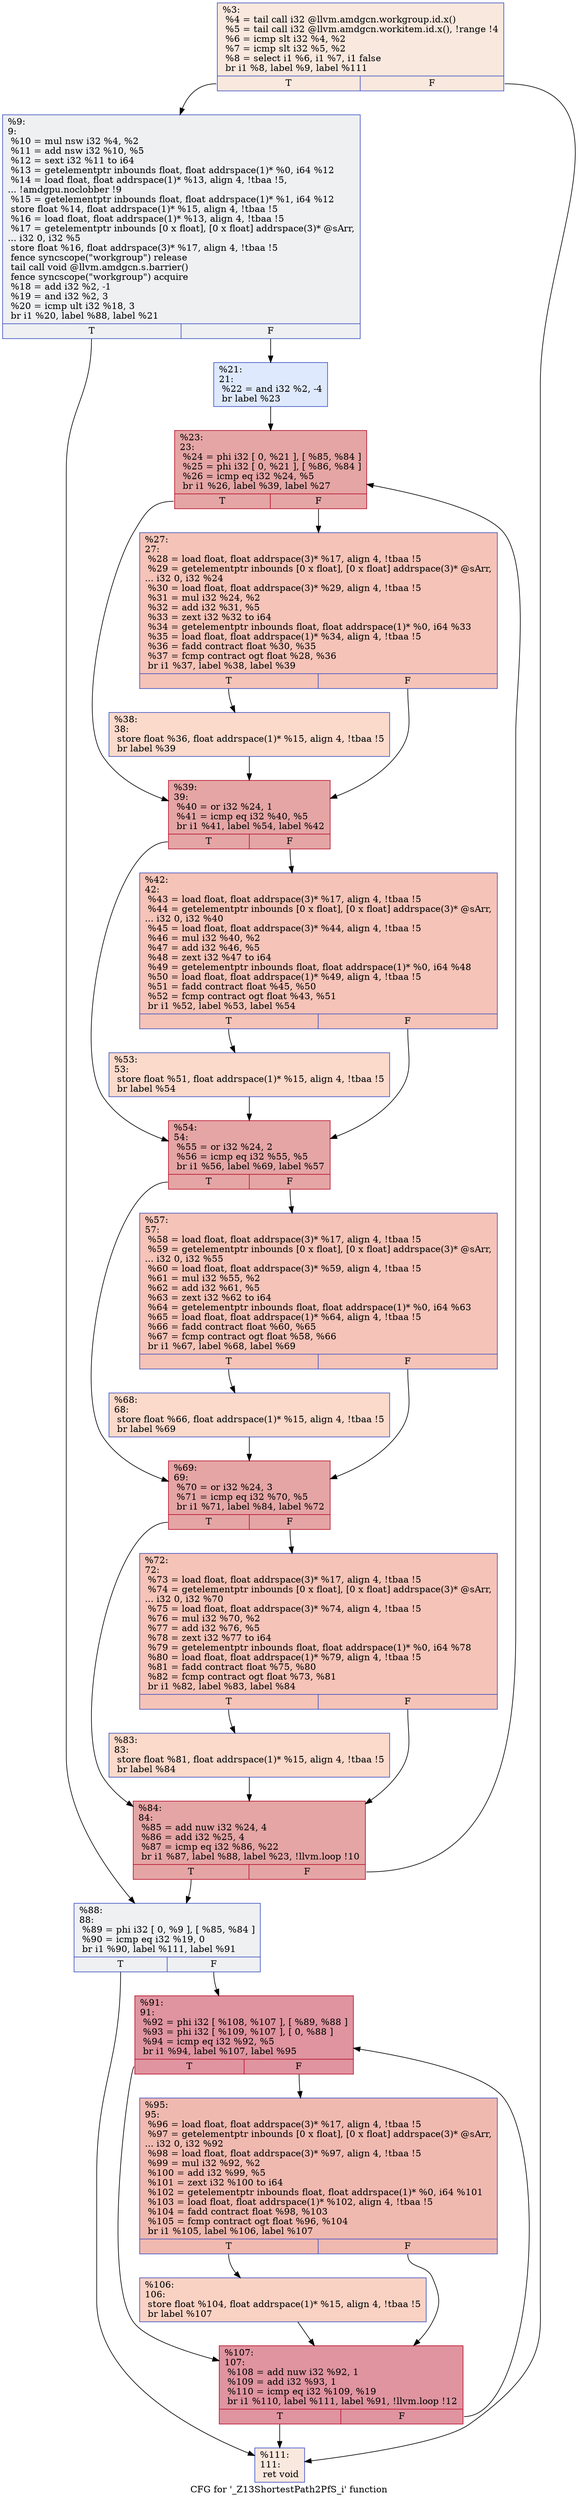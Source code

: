 digraph "CFG for '_Z13ShortestPath2PfS_i' function" {
	label="CFG for '_Z13ShortestPath2PfS_i' function";

	Node0x5fadd00 [shape=record,color="#3d50c3ff", style=filled, fillcolor="#f2cab570",label="{%3:\l  %4 = tail call i32 @llvm.amdgcn.workgroup.id.x()\l  %5 = tail call i32 @llvm.amdgcn.workitem.id.x(), !range !4\l  %6 = icmp slt i32 %4, %2\l  %7 = icmp slt i32 %5, %2\l  %8 = select i1 %6, i1 %7, i1 false\l  br i1 %8, label %9, label %111\l|{<s0>T|<s1>F}}"];
	Node0x5fadd00:s0 -> Node0x5fadee0;
	Node0x5fadd00:s1 -> Node0x5faf570;
	Node0x5fadee0 [shape=record,color="#3d50c3ff", style=filled, fillcolor="#d9dce170",label="{%9:\l9:                                                \l  %10 = mul nsw i32 %4, %2\l  %11 = add nsw i32 %10, %5\l  %12 = sext i32 %11 to i64\l  %13 = getelementptr inbounds float, float addrspace(1)* %0, i64 %12\l  %14 = load float, float addrspace(1)* %13, align 4, !tbaa !5,\l... !amdgpu.noclobber !9\l  %15 = getelementptr inbounds float, float addrspace(1)* %1, i64 %12\l  store float %14, float addrspace(1)* %15, align 4, !tbaa !5\l  %16 = load float, float addrspace(1)* %13, align 4, !tbaa !5\l  %17 = getelementptr inbounds [0 x float], [0 x float] addrspace(3)* @sArr,\l... i32 0, i32 %5\l  store float %16, float addrspace(3)* %17, align 4, !tbaa !5\l  fence syncscope(\"workgroup\") release\l  tail call void @llvm.amdgcn.s.barrier()\l  fence syncscope(\"workgroup\") acquire\l  %18 = add i32 %2, -1\l  %19 = and i32 %2, 3\l  %20 = icmp ult i32 %18, 3\l  br i1 %20, label %88, label %21\l|{<s0>T|<s1>F}}"];
	Node0x5fadee0:s0 -> Node0x5fb0ab0;
	Node0x5fadee0:s1 -> Node0x5fb0b40;
	Node0x5fb0b40 [shape=record,color="#3d50c3ff", style=filled, fillcolor="#b5cdfa70",label="{%21:\l21:                                               \l  %22 = and i32 %2, -4\l  br label %23\l}"];
	Node0x5fb0b40 -> Node0x5fb0d40;
	Node0x5fb0d40 [shape=record,color="#b70d28ff", style=filled, fillcolor="#c5333470",label="{%23:\l23:                                               \l  %24 = phi i32 [ 0, %21 ], [ %85, %84 ]\l  %25 = phi i32 [ 0, %21 ], [ %86, %84 ]\l  %26 = icmp eq i32 %24, %5\l  br i1 %26, label %39, label %27\l|{<s0>T|<s1>F}}"];
	Node0x5fb0d40:s0 -> Node0x5fb1120;
	Node0x5fb0d40:s1 -> Node0x5fb11b0;
	Node0x5fb11b0 [shape=record,color="#3d50c3ff", style=filled, fillcolor="#e8765c70",label="{%27:\l27:                                               \l  %28 = load float, float addrspace(3)* %17, align 4, !tbaa !5\l  %29 = getelementptr inbounds [0 x float], [0 x float] addrspace(3)* @sArr,\l... i32 0, i32 %24\l  %30 = load float, float addrspace(3)* %29, align 4, !tbaa !5\l  %31 = mul i32 %24, %2\l  %32 = add i32 %31, %5\l  %33 = zext i32 %32 to i64\l  %34 = getelementptr inbounds float, float addrspace(1)* %0, i64 %33\l  %35 = load float, float addrspace(1)* %34, align 4, !tbaa !5\l  %36 = fadd contract float %30, %35\l  %37 = fcmp contract ogt float %28, %36\l  br i1 %37, label %38, label %39\l|{<s0>T|<s1>F}}"];
	Node0x5fb11b0:s0 -> Node0x5fb1980;
	Node0x5fb11b0:s1 -> Node0x5fb1120;
	Node0x5fb1980 [shape=record,color="#3d50c3ff", style=filled, fillcolor="#f7a88970",label="{%38:\l38:                                               \l  store float %36, float addrspace(1)* %15, align 4, !tbaa !5\l  br label %39\l}"];
	Node0x5fb1980 -> Node0x5fb1120;
	Node0x5fb1120 [shape=record,color="#b70d28ff", style=filled, fillcolor="#c5333470",label="{%39:\l39:                                               \l  %40 = or i32 %24, 1\l  %41 = icmp eq i32 %40, %5\l  br i1 %41, label %54, label %42\l|{<s0>T|<s1>F}}"];
	Node0x5fb1120:s0 -> Node0x5fb1ca0;
	Node0x5fb1120:s1 -> Node0x5fb1cf0;
	Node0x5fb1cf0 [shape=record,color="#3d50c3ff", style=filled, fillcolor="#e8765c70",label="{%42:\l42:                                               \l  %43 = load float, float addrspace(3)* %17, align 4, !tbaa !5\l  %44 = getelementptr inbounds [0 x float], [0 x float] addrspace(3)* @sArr,\l... i32 0, i32 %40\l  %45 = load float, float addrspace(3)* %44, align 4, !tbaa !5\l  %46 = mul i32 %40, %2\l  %47 = add i32 %46, %5\l  %48 = zext i32 %47 to i64\l  %49 = getelementptr inbounds float, float addrspace(1)* %0, i64 %48\l  %50 = load float, float addrspace(1)* %49, align 4, !tbaa !5\l  %51 = fadd contract float %45, %50\l  %52 = fcmp contract ogt float %43, %51\l  br i1 %52, label %53, label %54\l|{<s0>T|<s1>F}}"];
	Node0x5fb1cf0:s0 -> Node0x5fb2380;
	Node0x5fb1cf0:s1 -> Node0x5fb1ca0;
	Node0x5fb2380 [shape=record,color="#3d50c3ff", style=filled, fillcolor="#f7a88970",label="{%53:\l53:                                               \l  store float %51, float addrspace(1)* %15, align 4, !tbaa !5\l  br label %54\l}"];
	Node0x5fb2380 -> Node0x5fb1ca0;
	Node0x5fb1ca0 [shape=record,color="#b70d28ff", style=filled, fillcolor="#c5333470",label="{%54:\l54:                                               \l  %55 = or i32 %24, 2\l  %56 = icmp eq i32 %55, %5\l  br i1 %56, label %69, label %57\l|{<s0>T|<s1>F}}"];
	Node0x5fb1ca0:s0 -> Node0x5fb26a0;
	Node0x5fb1ca0:s1 -> Node0x5fb26f0;
	Node0x5fb26f0 [shape=record,color="#3d50c3ff", style=filled, fillcolor="#e8765c70",label="{%57:\l57:                                               \l  %58 = load float, float addrspace(3)* %17, align 4, !tbaa !5\l  %59 = getelementptr inbounds [0 x float], [0 x float] addrspace(3)* @sArr,\l... i32 0, i32 %55\l  %60 = load float, float addrspace(3)* %59, align 4, !tbaa !5\l  %61 = mul i32 %55, %2\l  %62 = add i32 %61, %5\l  %63 = zext i32 %62 to i64\l  %64 = getelementptr inbounds float, float addrspace(1)* %0, i64 %63\l  %65 = load float, float addrspace(1)* %64, align 4, !tbaa !5\l  %66 = fadd contract float %60, %65\l  %67 = fcmp contract ogt float %58, %66\l  br i1 %67, label %68, label %69\l|{<s0>T|<s1>F}}"];
	Node0x5fb26f0:s0 -> Node0x5fb1770;
	Node0x5fb26f0:s1 -> Node0x5fb26a0;
	Node0x5fb1770 [shape=record,color="#3d50c3ff", style=filled, fillcolor="#f7a88970",label="{%68:\l68:                                               \l  store float %66, float addrspace(1)* %15, align 4, !tbaa !5\l  br label %69\l}"];
	Node0x5fb1770 -> Node0x5fb26a0;
	Node0x5fb26a0 [shape=record,color="#b70d28ff", style=filled, fillcolor="#c5333470",label="{%69:\l69:                                               \l  %70 = or i32 %24, 3\l  %71 = icmp eq i32 %70, %5\l  br i1 %71, label %84, label %72\l|{<s0>T|<s1>F}}"];
	Node0x5fb26a0:s0 -> Node0x5fb0e30;
	Node0x5fb26a0:s1 -> Node0x5fb32d0;
	Node0x5fb32d0 [shape=record,color="#3d50c3ff", style=filled, fillcolor="#e8765c70",label="{%72:\l72:                                               \l  %73 = load float, float addrspace(3)* %17, align 4, !tbaa !5\l  %74 = getelementptr inbounds [0 x float], [0 x float] addrspace(3)* @sArr,\l... i32 0, i32 %70\l  %75 = load float, float addrspace(3)* %74, align 4, !tbaa !5\l  %76 = mul i32 %70, %2\l  %77 = add i32 %76, %5\l  %78 = zext i32 %77 to i64\l  %79 = getelementptr inbounds float, float addrspace(1)* %0, i64 %78\l  %80 = load float, float addrspace(1)* %79, align 4, !tbaa !5\l  %81 = fadd contract float %75, %80\l  %82 = fcmp contract ogt float %73, %81\l  br i1 %82, label %83, label %84\l|{<s0>T|<s1>F}}"];
	Node0x5fb32d0:s0 -> Node0x5fb3930;
	Node0x5fb32d0:s1 -> Node0x5fb0e30;
	Node0x5fb3930 [shape=record,color="#3d50c3ff", style=filled, fillcolor="#f7a88970",label="{%83:\l83:                                               \l  store float %81, float addrspace(1)* %15, align 4, !tbaa !5\l  br label %84\l}"];
	Node0x5fb3930 -> Node0x5fb0e30;
	Node0x5fb0e30 [shape=record,color="#b70d28ff", style=filled, fillcolor="#c5333470",label="{%84:\l84:                                               \l  %85 = add nuw i32 %24, 4\l  %86 = add i32 %25, 4\l  %87 = icmp eq i32 %86, %22\l  br i1 %87, label %88, label %23, !llvm.loop !10\l|{<s0>T|<s1>F}}"];
	Node0x5fb0e30:s0 -> Node0x5fb0ab0;
	Node0x5fb0e30:s1 -> Node0x5fb0d40;
	Node0x5fb0ab0 [shape=record,color="#3d50c3ff", style=filled, fillcolor="#d9dce170",label="{%88:\l88:                                               \l  %89 = phi i32 [ 0, %9 ], [ %85, %84 ]\l  %90 = icmp eq i32 %19, 0\l  br i1 %90, label %111, label %91\l|{<s0>T|<s1>F}}"];
	Node0x5fb0ab0:s0 -> Node0x5faf570;
	Node0x5fb0ab0:s1 -> Node0x5fb3f50;
	Node0x5fb3f50 [shape=record,color="#b70d28ff", style=filled, fillcolor="#b70d2870",label="{%91:\l91:                                               \l  %92 = phi i32 [ %108, %107 ], [ %89, %88 ]\l  %93 = phi i32 [ %109, %107 ], [ 0, %88 ]\l  %94 = icmp eq i32 %92, %5\l  br i1 %94, label %107, label %95\l|{<s0>T|<s1>F}}"];
	Node0x5fb3f50:s0 -> Node0x5fb4050;
	Node0x5fb3f50:s1 -> Node0x5fb4290;
	Node0x5fb4290 [shape=record,color="#3d50c3ff", style=filled, fillcolor="#de614d70",label="{%95:\l95:                                               \l  %96 = load float, float addrspace(3)* %17, align 4, !tbaa !5\l  %97 = getelementptr inbounds [0 x float], [0 x float] addrspace(3)* @sArr,\l... i32 0, i32 %92\l  %98 = load float, float addrspace(3)* %97, align 4, !tbaa !5\l  %99 = mul i32 %92, %2\l  %100 = add i32 %99, %5\l  %101 = zext i32 %100 to i64\l  %102 = getelementptr inbounds float, float addrspace(1)* %0, i64 %101\l  %103 = load float, float addrspace(1)* %102, align 4, !tbaa !5\l  %104 = fadd contract float %98, %103\l  %105 = fcmp contract ogt float %96, %104\l  br i1 %105, label %106, label %107\l|{<s0>T|<s1>F}}"];
	Node0x5fb4290:s0 -> Node0x5fb4930;
	Node0x5fb4290:s1 -> Node0x5fb4050;
	Node0x5fb4930 [shape=record,color="#3d50c3ff", style=filled, fillcolor="#f4987a70",label="{%106:\l106:                                              \l  store float %104, float addrspace(1)* %15, align 4, !tbaa !5\l  br label %107\l}"];
	Node0x5fb4930 -> Node0x5fb4050;
	Node0x5fb4050 [shape=record,color="#b70d28ff", style=filled, fillcolor="#b70d2870",label="{%107:\l107:                                              \l  %108 = add nuw i32 %92, 1\l  %109 = add i32 %93, 1\l  %110 = icmp eq i32 %109, %19\l  br i1 %110, label %111, label %91, !llvm.loop !12\l|{<s0>T|<s1>F}}"];
	Node0x5fb4050:s0 -> Node0x5faf570;
	Node0x5fb4050:s1 -> Node0x5fb3f50;
	Node0x5faf570 [shape=record,color="#3d50c3ff", style=filled, fillcolor="#f2cab570",label="{%111:\l111:                                              \l  ret void\l}"];
}
